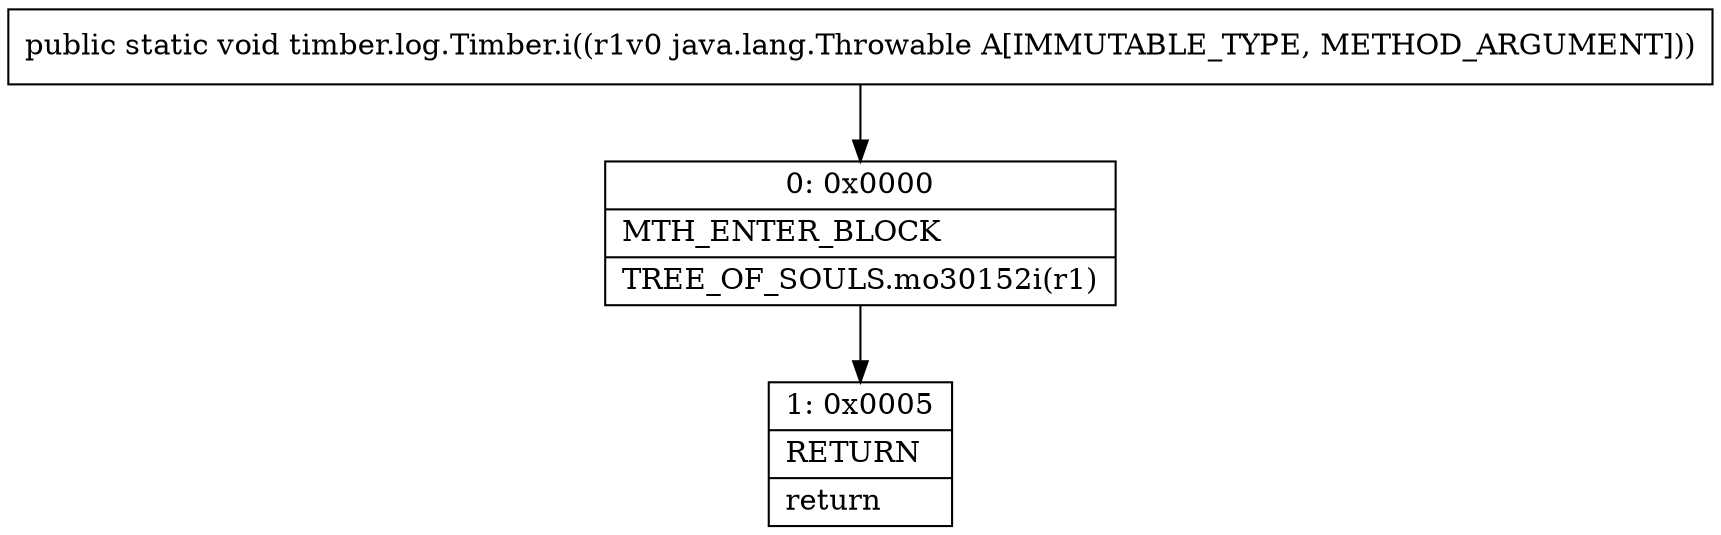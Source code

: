 digraph "CFG fortimber.log.Timber.i(Ljava\/lang\/Throwable;)V" {
Node_0 [shape=record,label="{0\:\ 0x0000|MTH_ENTER_BLOCK\l|TREE_OF_SOULS.mo30152i(r1)\l}"];
Node_1 [shape=record,label="{1\:\ 0x0005|RETURN\l|return\l}"];
MethodNode[shape=record,label="{public static void timber.log.Timber.i((r1v0 java.lang.Throwable A[IMMUTABLE_TYPE, METHOD_ARGUMENT])) }"];
MethodNode -> Node_0;
Node_0 -> Node_1;
}

